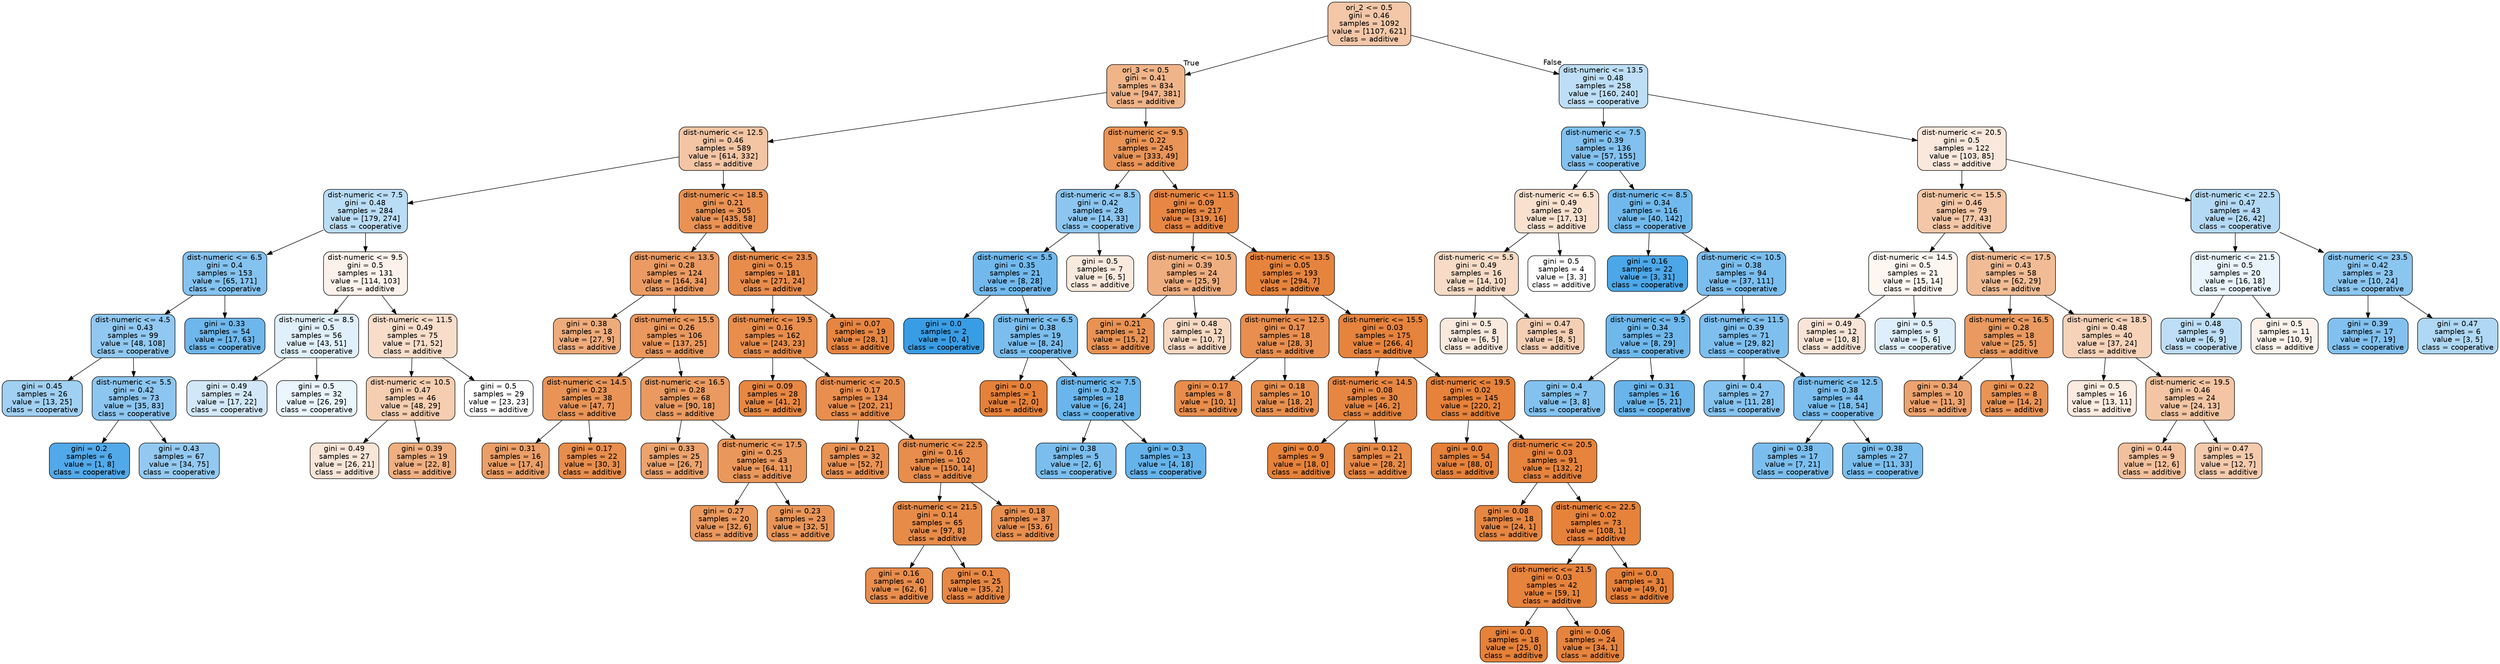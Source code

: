 digraph Tree {
node [shape=box, style="filled, rounded", color="black", fontname=helvetica] ;
edge [fontname=helvetica] ;
0 [label="ori_2 <= 0.5\ngini = 0.46\nsamples = 1092\nvalue = [1107, 621]\nclass = additive", fillcolor="#e5813970"] ;
1 [label="ori_3 <= 0.5\ngini = 0.41\nsamples = 834\nvalue = [947, 381]\nclass = additive", fillcolor="#e5813998"] ;
0 -> 1 [labeldistance=2.5, labelangle=45, headlabel="True"] ;
2 [label="dist-numeric <= 12.5\ngini = 0.46\nsamples = 589\nvalue = [614, 332]\nclass = additive", fillcolor="#e5813975"] ;
1 -> 2 ;
3 [label="dist-numeric <= 7.5\ngini = 0.48\nsamples = 284\nvalue = [179, 274]\nclass = cooperative", fillcolor="#399de558"] ;
2 -> 3 ;
4 [label="dist-numeric <= 6.5\ngini = 0.4\nsamples = 153\nvalue = [65, 171]\nclass = cooperative", fillcolor="#399de59e"] ;
3 -> 4 ;
5 [label="dist-numeric <= 4.5\ngini = 0.43\nsamples = 99\nvalue = [48, 108]\nclass = cooperative", fillcolor="#399de58e"] ;
4 -> 5 ;
6 [label="gini = 0.45\nsamples = 26\nvalue = [13, 25]\nclass = cooperative", fillcolor="#399de57a"] ;
5 -> 6 ;
7 [label="dist-numeric <= 5.5\ngini = 0.42\nsamples = 73\nvalue = [35, 83]\nclass = cooperative", fillcolor="#399de593"] ;
5 -> 7 ;
8 [label="gini = 0.2\nsamples = 6\nvalue = [1, 8]\nclass = cooperative", fillcolor="#399de5df"] ;
7 -> 8 ;
9 [label="gini = 0.43\nsamples = 67\nvalue = [34, 75]\nclass = cooperative", fillcolor="#399de58b"] ;
7 -> 9 ;
10 [label="gini = 0.33\nsamples = 54\nvalue = [17, 63]\nclass = cooperative", fillcolor="#399de5ba"] ;
4 -> 10 ;
11 [label="dist-numeric <= 9.5\ngini = 0.5\nsamples = 131\nvalue = [114, 103]\nclass = additive", fillcolor="#e5813919"] ;
3 -> 11 ;
12 [label="dist-numeric <= 8.5\ngini = 0.5\nsamples = 56\nvalue = [43, 51]\nclass = cooperative", fillcolor="#399de528"] ;
11 -> 12 ;
13 [label="gini = 0.49\nsamples = 24\nvalue = [17, 22]\nclass = cooperative", fillcolor="#399de53a"] ;
12 -> 13 ;
14 [label="gini = 0.5\nsamples = 32\nvalue = [26, 29]\nclass = cooperative", fillcolor="#399de51a"] ;
12 -> 14 ;
15 [label="dist-numeric <= 11.5\ngini = 0.49\nsamples = 75\nvalue = [71, 52]\nclass = additive", fillcolor="#e5813944"] ;
11 -> 15 ;
16 [label="dist-numeric <= 10.5\ngini = 0.47\nsamples = 46\nvalue = [48, 29]\nclass = additive", fillcolor="#e5813965"] ;
15 -> 16 ;
17 [label="gini = 0.49\nsamples = 27\nvalue = [26, 21]\nclass = additive", fillcolor="#e5813931"] ;
16 -> 17 ;
18 [label="gini = 0.39\nsamples = 19\nvalue = [22, 8]\nclass = additive", fillcolor="#e58139a2"] ;
16 -> 18 ;
19 [label="gini = 0.5\nsamples = 29\nvalue = [23, 23]\nclass = additive", fillcolor="#e5813900"] ;
15 -> 19 ;
20 [label="dist-numeric <= 18.5\ngini = 0.21\nsamples = 305\nvalue = [435, 58]\nclass = additive", fillcolor="#e58139dd"] ;
2 -> 20 ;
21 [label="dist-numeric <= 13.5\ngini = 0.28\nsamples = 124\nvalue = [164, 34]\nclass = additive", fillcolor="#e58139ca"] ;
20 -> 21 ;
22 [label="gini = 0.38\nsamples = 18\nvalue = [27, 9]\nclass = additive", fillcolor="#e58139aa"] ;
21 -> 22 ;
23 [label="dist-numeric <= 15.5\ngini = 0.26\nsamples = 106\nvalue = [137, 25]\nclass = additive", fillcolor="#e58139d0"] ;
21 -> 23 ;
24 [label="dist-numeric <= 14.5\ngini = 0.23\nsamples = 38\nvalue = [47, 7]\nclass = additive", fillcolor="#e58139d9"] ;
23 -> 24 ;
25 [label="gini = 0.31\nsamples = 16\nvalue = [17, 4]\nclass = additive", fillcolor="#e58139c3"] ;
24 -> 25 ;
26 [label="gini = 0.17\nsamples = 22\nvalue = [30, 3]\nclass = additive", fillcolor="#e58139e6"] ;
24 -> 26 ;
27 [label="dist-numeric <= 16.5\ngini = 0.28\nsamples = 68\nvalue = [90, 18]\nclass = additive", fillcolor="#e58139cc"] ;
23 -> 27 ;
28 [label="gini = 0.33\nsamples = 25\nvalue = [26, 7]\nclass = additive", fillcolor="#e58139ba"] ;
27 -> 28 ;
29 [label="dist-numeric <= 17.5\ngini = 0.25\nsamples = 43\nvalue = [64, 11]\nclass = additive", fillcolor="#e58139d3"] ;
27 -> 29 ;
30 [label="gini = 0.27\nsamples = 20\nvalue = [32, 6]\nclass = additive", fillcolor="#e58139cf"] ;
29 -> 30 ;
31 [label="gini = 0.23\nsamples = 23\nvalue = [32, 5]\nclass = additive", fillcolor="#e58139d7"] ;
29 -> 31 ;
32 [label="dist-numeric <= 23.5\ngini = 0.15\nsamples = 181\nvalue = [271, 24]\nclass = additive", fillcolor="#e58139e8"] ;
20 -> 32 ;
33 [label="dist-numeric <= 19.5\ngini = 0.16\nsamples = 162\nvalue = [243, 23]\nclass = additive", fillcolor="#e58139e7"] ;
32 -> 33 ;
34 [label="gini = 0.09\nsamples = 28\nvalue = [41, 2]\nclass = additive", fillcolor="#e58139f3"] ;
33 -> 34 ;
35 [label="dist-numeric <= 20.5\ngini = 0.17\nsamples = 134\nvalue = [202, 21]\nclass = additive", fillcolor="#e58139e4"] ;
33 -> 35 ;
36 [label="gini = 0.21\nsamples = 32\nvalue = [52, 7]\nclass = additive", fillcolor="#e58139dd"] ;
35 -> 36 ;
37 [label="dist-numeric <= 22.5\ngini = 0.16\nsamples = 102\nvalue = [150, 14]\nclass = additive", fillcolor="#e58139e7"] ;
35 -> 37 ;
38 [label="dist-numeric <= 21.5\ngini = 0.14\nsamples = 65\nvalue = [97, 8]\nclass = additive", fillcolor="#e58139ea"] ;
37 -> 38 ;
39 [label="gini = 0.16\nsamples = 40\nvalue = [62, 6]\nclass = additive", fillcolor="#e58139e6"] ;
38 -> 39 ;
40 [label="gini = 0.1\nsamples = 25\nvalue = [35, 2]\nclass = additive", fillcolor="#e58139f0"] ;
38 -> 40 ;
41 [label="gini = 0.18\nsamples = 37\nvalue = [53, 6]\nclass = additive", fillcolor="#e58139e2"] ;
37 -> 41 ;
42 [label="gini = 0.07\nsamples = 19\nvalue = [28, 1]\nclass = additive", fillcolor="#e58139f6"] ;
32 -> 42 ;
43 [label="dist-numeric <= 9.5\ngini = 0.22\nsamples = 245\nvalue = [333, 49]\nclass = additive", fillcolor="#e58139d9"] ;
1 -> 43 ;
44 [label="dist-numeric <= 8.5\ngini = 0.42\nsamples = 28\nvalue = [14, 33]\nclass = cooperative", fillcolor="#399de593"] ;
43 -> 44 ;
45 [label="dist-numeric <= 5.5\ngini = 0.35\nsamples = 21\nvalue = [8, 28]\nclass = cooperative", fillcolor="#399de5b6"] ;
44 -> 45 ;
46 [label="gini = 0.0\nsamples = 2\nvalue = [0, 4]\nclass = cooperative", fillcolor="#399de5ff"] ;
45 -> 46 ;
47 [label="dist-numeric <= 6.5\ngini = 0.38\nsamples = 19\nvalue = [8, 24]\nclass = cooperative", fillcolor="#399de5aa"] ;
45 -> 47 ;
48 [label="gini = 0.0\nsamples = 1\nvalue = [2, 0]\nclass = additive", fillcolor="#e58139ff"] ;
47 -> 48 ;
49 [label="dist-numeric <= 7.5\ngini = 0.32\nsamples = 18\nvalue = [6, 24]\nclass = cooperative", fillcolor="#399de5bf"] ;
47 -> 49 ;
50 [label="gini = 0.38\nsamples = 5\nvalue = [2, 6]\nclass = cooperative", fillcolor="#399de5aa"] ;
49 -> 50 ;
51 [label="gini = 0.3\nsamples = 13\nvalue = [4, 18]\nclass = cooperative", fillcolor="#399de5c6"] ;
49 -> 51 ;
52 [label="gini = 0.5\nsamples = 7\nvalue = [6, 5]\nclass = additive", fillcolor="#e581392a"] ;
44 -> 52 ;
53 [label="dist-numeric <= 11.5\ngini = 0.09\nsamples = 217\nvalue = [319, 16]\nclass = additive", fillcolor="#e58139f2"] ;
43 -> 53 ;
54 [label="dist-numeric <= 10.5\ngini = 0.39\nsamples = 24\nvalue = [25, 9]\nclass = additive", fillcolor="#e58139a3"] ;
53 -> 54 ;
55 [label="gini = 0.21\nsamples = 12\nvalue = [15, 2]\nclass = additive", fillcolor="#e58139dd"] ;
54 -> 55 ;
56 [label="gini = 0.48\nsamples = 12\nvalue = [10, 7]\nclass = additive", fillcolor="#e581394d"] ;
54 -> 56 ;
57 [label="dist-numeric <= 13.5\ngini = 0.05\nsamples = 193\nvalue = [294, 7]\nclass = additive", fillcolor="#e58139f9"] ;
53 -> 57 ;
58 [label="dist-numeric <= 12.5\ngini = 0.17\nsamples = 18\nvalue = [28, 3]\nclass = additive", fillcolor="#e58139e4"] ;
57 -> 58 ;
59 [label="gini = 0.17\nsamples = 8\nvalue = [10, 1]\nclass = additive", fillcolor="#e58139e6"] ;
58 -> 59 ;
60 [label="gini = 0.18\nsamples = 10\nvalue = [18, 2]\nclass = additive", fillcolor="#e58139e3"] ;
58 -> 60 ;
61 [label="dist-numeric <= 15.5\ngini = 0.03\nsamples = 175\nvalue = [266, 4]\nclass = additive", fillcolor="#e58139fb"] ;
57 -> 61 ;
62 [label="dist-numeric <= 14.5\ngini = 0.08\nsamples = 30\nvalue = [46, 2]\nclass = additive", fillcolor="#e58139f4"] ;
61 -> 62 ;
63 [label="gini = 0.0\nsamples = 9\nvalue = [18, 0]\nclass = additive", fillcolor="#e58139ff"] ;
62 -> 63 ;
64 [label="gini = 0.12\nsamples = 21\nvalue = [28, 2]\nclass = additive", fillcolor="#e58139ed"] ;
62 -> 64 ;
65 [label="dist-numeric <= 19.5\ngini = 0.02\nsamples = 145\nvalue = [220, 2]\nclass = additive", fillcolor="#e58139fd"] ;
61 -> 65 ;
66 [label="gini = 0.0\nsamples = 54\nvalue = [88, 0]\nclass = additive", fillcolor="#e58139ff"] ;
65 -> 66 ;
67 [label="dist-numeric <= 20.5\ngini = 0.03\nsamples = 91\nvalue = [132, 2]\nclass = additive", fillcolor="#e58139fb"] ;
65 -> 67 ;
68 [label="gini = 0.08\nsamples = 18\nvalue = [24, 1]\nclass = additive", fillcolor="#e58139f4"] ;
67 -> 68 ;
69 [label="dist-numeric <= 22.5\ngini = 0.02\nsamples = 73\nvalue = [108, 1]\nclass = additive", fillcolor="#e58139fd"] ;
67 -> 69 ;
70 [label="dist-numeric <= 21.5\ngini = 0.03\nsamples = 42\nvalue = [59, 1]\nclass = additive", fillcolor="#e58139fb"] ;
69 -> 70 ;
71 [label="gini = 0.0\nsamples = 18\nvalue = [25, 0]\nclass = additive", fillcolor="#e58139ff"] ;
70 -> 71 ;
72 [label="gini = 0.06\nsamples = 24\nvalue = [34, 1]\nclass = additive", fillcolor="#e58139f8"] ;
70 -> 72 ;
73 [label="gini = 0.0\nsamples = 31\nvalue = [49, 0]\nclass = additive", fillcolor="#e58139ff"] ;
69 -> 73 ;
74 [label="dist-numeric <= 13.5\ngini = 0.48\nsamples = 258\nvalue = [160, 240]\nclass = cooperative", fillcolor="#399de555"] ;
0 -> 74 [labeldistance=2.5, labelangle=-45, headlabel="False"] ;
75 [label="dist-numeric <= 7.5\ngini = 0.39\nsamples = 136\nvalue = [57, 155]\nclass = cooperative", fillcolor="#399de5a1"] ;
74 -> 75 ;
76 [label="dist-numeric <= 6.5\ngini = 0.49\nsamples = 20\nvalue = [17, 13]\nclass = additive", fillcolor="#e581393c"] ;
75 -> 76 ;
77 [label="dist-numeric <= 5.5\ngini = 0.49\nsamples = 16\nvalue = [14, 10]\nclass = additive", fillcolor="#e5813949"] ;
76 -> 77 ;
78 [label="gini = 0.5\nsamples = 8\nvalue = [6, 5]\nclass = additive", fillcolor="#e581392a"] ;
77 -> 78 ;
79 [label="gini = 0.47\nsamples = 8\nvalue = [8, 5]\nclass = additive", fillcolor="#e5813960"] ;
77 -> 79 ;
80 [label="gini = 0.5\nsamples = 4\nvalue = [3, 3]\nclass = additive", fillcolor="#e5813900"] ;
76 -> 80 ;
81 [label="dist-numeric <= 8.5\ngini = 0.34\nsamples = 116\nvalue = [40, 142]\nclass = cooperative", fillcolor="#399de5b7"] ;
75 -> 81 ;
82 [label="gini = 0.16\nsamples = 22\nvalue = [3, 31]\nclass = cooperative", fillcolor="#399de5e6"] ;
81 -> 82 ;
83 [label="dist-numeric <= 10.5\ngini = 0.38\nsamples = 94\nvalue = [37, 111]\nclass = cooperative", fillcolor="#399de5aa"] ;
81 -> 83 ;
84 [label="dist-numeric <= 9.5\ngini = 0.34\nsamples = 23\nvalue = [8, 29]\nclass = cooperative", fillcolor="#399de5b9"] ;
83 -> 84 ;
85 [label="gini = 0.4\nsamples = 7\nvalue = [3, 8]\nclass = cooperative", fillcolor="#399de59f"] ;
84 -> 85 ;
86 [label="gini = 0.31\nsamples = 16\nvalue = [5, 21]\nclass = cooperative", fillcolor="#399de5c2"] ;
84 -> 86 ;
87 [label="dist-numeric <= 11.5\ngini = 0.39\nsamples = 71\nvalue = [29, 82]\nclass = cooperative", fillcolor="#399de5a5"] ;
83 -> 87 ;
88 [label="gini = 0.4\nsamples = 27\nvalue = [11, 28]\nclass = cooperative", fillcolor="#399de59b"] ;
87 -> 88 ;
89 [label="dist-numeric <= 12.5\ngini = 0.38\nsamples = 44\nvalue = [18, 54]\nclass = cooperative", fillcolor="#399de5aa"] ;
87 -> 89 ;
90 [label="gini = 0.38\nsamples = 17\nvalue = [7, 21]\nclass = cooperative", fillcolor="#399de5aa"] ;
89 -> 90 ;
91 [label="gini = 0.38\nsamples = 27\nvalue = [11, 33]\nclass = cooperative", fillcolor="#399de5aa"] ;
89 -> 91 ;
92 [label="dist-numeric <= 20.5\ngini = 0.5\nsamples = 122\nvalue = [103, 85]\nclass = additive", fillcolor="#e581392d"] ;
74 -> 92 ;
93 [label="dist-numeric <= 15.5\ngini = 0.46\nsamples = 79\nvalue = [77, 43]\nclass = additive", fillcolor="#e5813971"] ;
92 -> 93 ;
94 [label="dist-numeric <= 14.5\ngini = 0.5\nsamples = 21\nvalue = [15, 14]\nclass = additive", fillcolor="#e5813911"] ;
93 -> 94 ;
95 [label="gini = 0.49\nsamples = 12\nvalue = [10, 8]\nclass = additive", fillcolor="#e5813933"] ;
94 -> 95 ;
96 [label="gini = 0.5\nsamples = 9\nvalue = [5, 6]\nclass = cooperative", fillcolor="#399de52a"] ;
94 -> 96 ;
97 [label="dist-numeric <= 17.5\ngini = 0.43\nsamples = 58\nvalue = [62, 29]\nclass = additive", fillcolor="#e5813988"] ;
93 -> 97 ;
98 [label="dist-numeric <= 16.5\ngini = 0.28\nsamples = 18\nvalue = [25, 5]\nclass = additive", fillcolor="#e58139cc"] ;
97 -> 98 ;
99 [label="gini = 0.34\nsamples = 10\nvalue = [11, 3]\nclass = additive", fillcolor="#e58139b9"] ;
98 -> 99 ;
100 [label="gini = 0.22\nsamples = 8\nvalue = [14, 2]\nclass = additive", fillcolor="#e58139db"] ;
98 -> 100 ;
101 [label="dist-numeric <= 18.5\ngini = 0.48\nsamples = 40\nvalue = [37, 24]\nclass = additive", fillcolor="#e581395a"] ;
97 -> 101 ;
102 [label="gini = 0.5\nsamples = 16\nvalue = [13, 11]\nclass = additive", fillcolor="#e5813927"] ;
101 -> 102 ;
103 [label="dist-numeric <= 19.5\ngini = 0.46\nsamples = 24\nvalue = [24, 13]\nclass = additive", fillcolor="#e5813975"] ;
101 -> 103 ;
104 [label="gini = 0.44\nsamples = 9\nvalue = [12, 6]\nclass = additive", fillcolor="#e581397f"] ;
103 -> 104 ;
105 [label="gini = 0.47\nsamples = 15\nvalue = [12, 7]\nclass = additive", fillcolor="#e581396a"] ;
103 -> 105 ;
106 [label="dist-numeric <= 22.5\ngini = 0.47\nsamples = 43\nvalue = [26, 42]\nclass = cooperative", fillcolor="#399de561"] ;
92 -> 106 ;
107 [label="dist-numeric <= 21.5\ngini = 0.5\nsamples = 20\nvalue = [16, 18]\nclass = cooperative", fillcolor="#399de51c"] ;
106 -> 107 ;
108 [label="gini = 0.48\nsamples = 9\nvalue = [6, 9]\nclass = cooperative", fillcolor="#399de555"] ;
107 -> 108 ;
109 [label="gini = 0.5\nsamples = 11\nvalue = [10, 9]\nclass = additive", fillcolor="#e5813919"] ;
107 -> 109 ;
110 [label="dist-numeric <= 23.5\ngini = 0.42\nsamples = 23\nvalue = [10, 24]\nclass = cooperative", fillcolor="#399de595"] ;
106 -> 110 ;
111 [label="gini = 0.39\nsamples = 17\nvalue = [7, 19]\nclass = cooperative", fillcolor="#399de5a1"] ;
110 -> 111 ;
112 [label="gini = 0.47\nsamples = 6\nvalue = [3, 5]\nclass = cooperative", fillcolor="#399de566"] ;
110 -> 112 ;
}